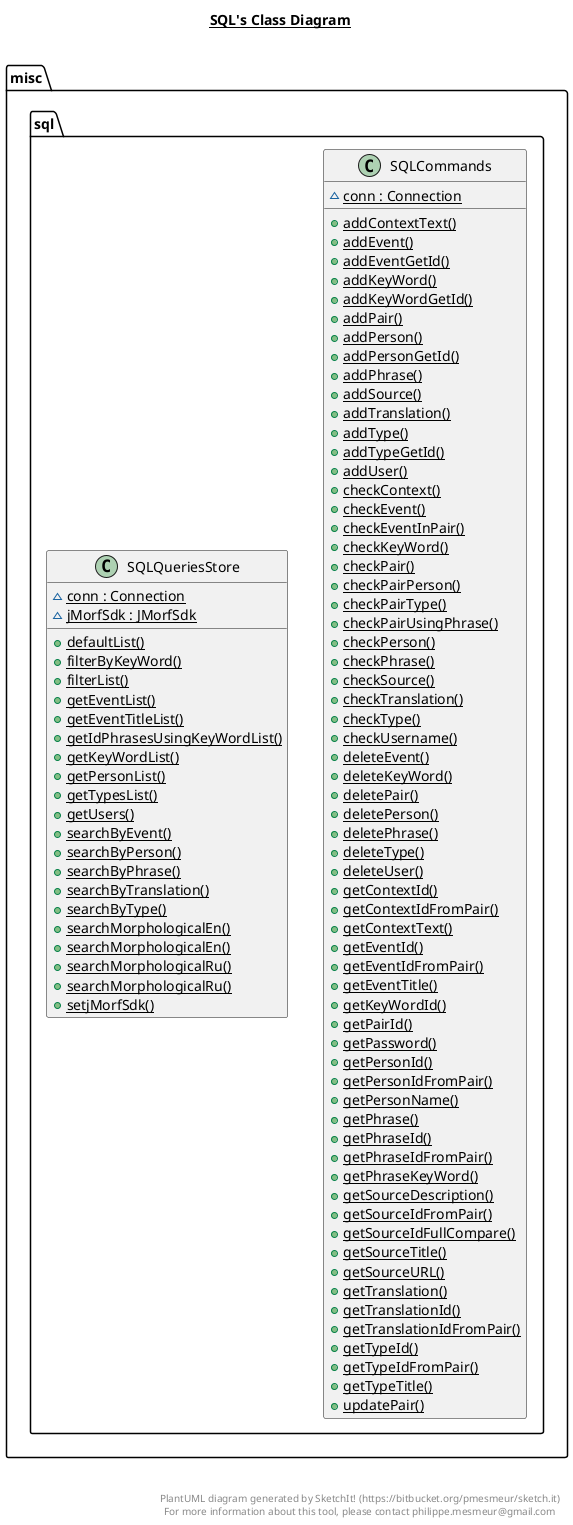 @startuml

title __SQL's Class Diagram__\n

  namespace misc {
    namespace sql {
      class misc.sql.SQLCommands {
          {static} ~ conn : Connection
          {static} + addContextText()
          {static} + addEvent()
          {static} + addEventGetId()
          {static} + addKeyWord()
          {static} + addKeyWordGetId()
          {static} + addPair()
          {static} + addPerson()
          {static} + addPersonGetId()
          {static} + addPhrase()
          {static} + addSource()
          {static} + addTranslation()
          {static} + addType()
          {static} + addTypeGetId()
          {static} + addUser()
          {static} + checkContext()
          {static} + checkEvent()
          {static} + checkEventInPair()
          {static} + checkKeyWord()
          {static} + checkPair()
          {static} + checkPairPerson()
          {static} + checkPairType()
          {static} + checkPairUsingPhrase()
          {static} + checkPerson()
          {static} + checkPhrase()
          {static} + checkSource()
          {static} + checkTranslation()
          {static} + checkType()
          {static} + checkUsername()
          {static} + deleteEvent()
          {static} + deleteKeyWord()
          {static} + deletePair()
          {static} + deletePerson()
          {static} + deletePhrase()
          {static} + deleteType()
          {static} + deleteUser()
          {static} + getContextId()
          {static} + getContextIdFromPair()
          {static} + getContextText()
          {static} + getEventId()
          {static} + getEventIdFromPair()
          {static} + getEventTitle()
          {static} + getKeyWordId()
          {static} + getPairId()
          {static} + getPassword()
          {static} + getPersonId()
          {static} + getPersonIdFromPair()
          {static} + getPersonName()
          {static} + getPhrase()
          {static} + getPhraseId()
          {static} + getPhraseIdFromPair()
          {static} + getPhraseKeyWord()
          {static} + getSourceDescription()
          {static} + getSourceIdFromPair()
          {static} + getSourceIdFullCompare()
          {static} + getSourceTitle()
          {static} + getSourceURL()
          {static} + getTranslation()
          {static} + getTranslationId()
          {static} + getTranslationIdFromPair()
          {static} + getTypeId()
          {static} + getTypeIdFromPair()
          {static} + getTypeTitle()
          {static} + updatePair()
      }

      class misc.sql.SQLQueriesStore {
          {static} ~ conn : Connection
          {static} ~ jMorfSdk : JMorfSdk
          {static} + defaultList()
          {static} + filterByKeyWord()
          {static} + filterList()
          {static} + getEventList()
          {static} + getEventTitleList()
          {static} + getIdPhrasesUsingKeyWordList()
          {static} + getKeyWordList()
          {static} + getPersonList()
          {static} + getTypesList()
          {static} + getUsers()
          {static} + searchByEvent()
          {static} + searchByPerson()
          {static} + searchByPhrase()
          {static} + searchByTranslation()
          {static} + searchByType()
          {static} + searchMorphologicalEn()
          {static} + searchMorphologicalEn()
          {static} + searchMorphologicalRu()
          {static} + searchMorphologicalRu()
          {static} + setjMorfSdk()
      }
    }
  }
  



right footer


PlantUML diagram generated by SketchIt! (https://bitbucket.org/pmesmeur/sketch.it)
For more information about this tool, please contact philippe.mesmeur@gmail.com
endfooter

@enduml
